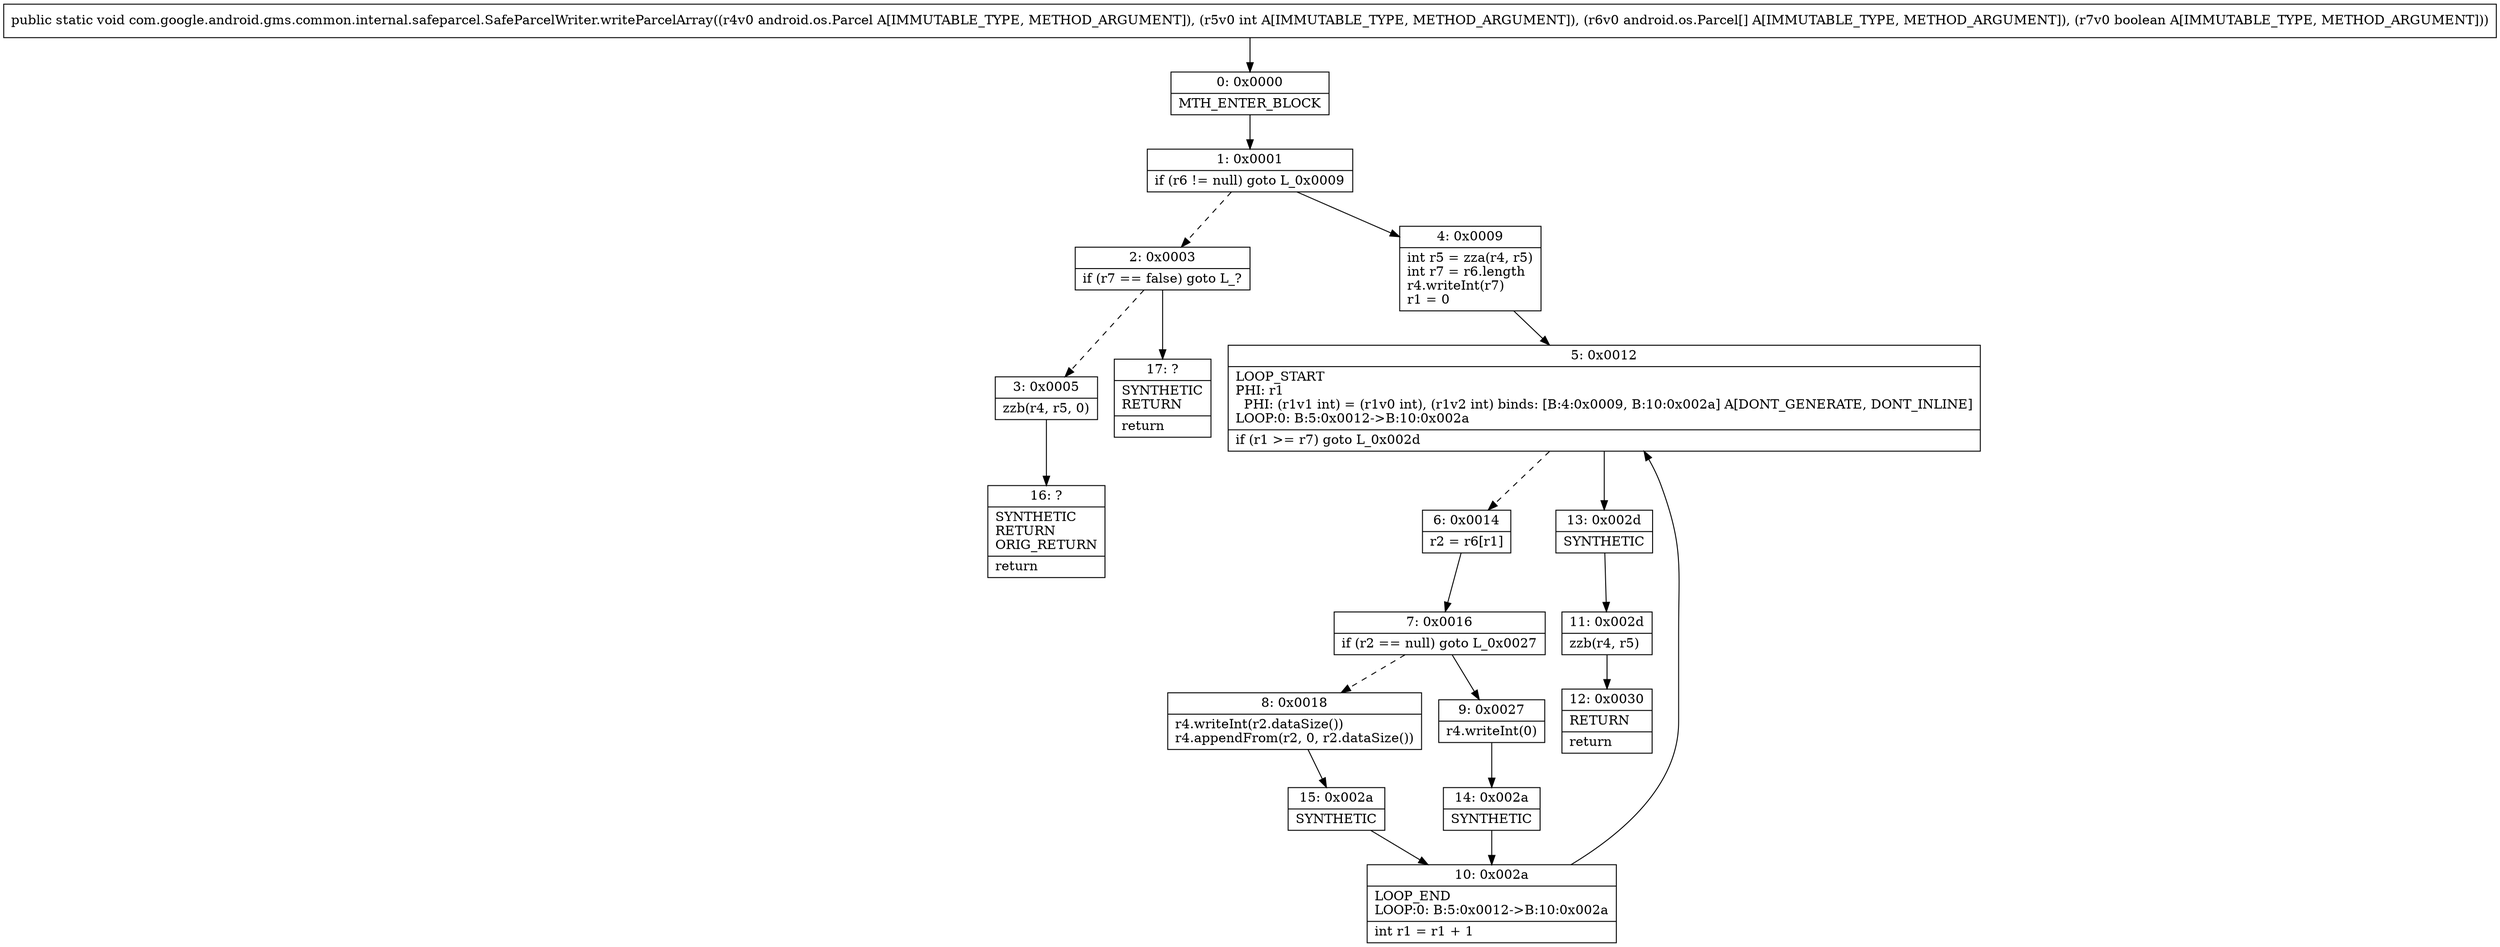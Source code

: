 digraph "CFG forcom.google.android.gms.common.internal.safeparcel.SafeParcelWriter.writeParcelArray(Landroid\/os\/Parcel;I[Landroid\/os\/Parcel;Z)V" {
Node_0 [shape=record,label="{0\:\ 0x0000|MTH_ENTER_BLOCK\l}"];
Node_1 [shape=record,label="{1\:\ 0x0001|if (r6 != null) goto L_0x0009\l}"];
Node_2 [shape=record,label="{2\:\ 0x0003|if (r7 == false) goto L_?\l}"];
Node_3 [shape=record,label="{3\:\ 0x0005|zzb(r4, r5, 0)\l}"];
Node_4 [shape=record,label="{4\:\ 0x0009|int r5 = zza(r4, r5)\lint r7 = r6.length\lr4.writeInt(r7)\lr1 = 0\l}"];
Node_5 [shape=record,label="{5\:\ 0x0012|LOOP_START\lPHI: r1 \l  PHI: (r1v1 int) = (r1v0 int), (r1v2 int) binds: [B:4:0x0009, B:10:0x002a] A[DONT_GENERATE, DONT_INLINE]\lLOOP:0: B:5:0x0012\-\>B:10:0x002a\l|if (r1 \>= r7) goto L_0x002d\l}"];
Node_6 [shape=record,label="{6\:\ 0x0014|r2 = r6[r1]\l}"];
Node_7 [shape=record,label="{7\:\ 0x0016|if (r2 == null) goto L_0x0027\l}"];
Node_8 [shape=record,label="{8\:\ 0x0018|r4.writeInt(r2.dataSize())\lr4.appendFrom(r2, 0, r2.dataSize())\l}"];
Node_9 [shape=record,label="{9\:\ 0x0027|r4.writeInt(0)\l}"];
Node_10 [shape=record,label="{10\:\ 0x002a|LOOP_END\lLOOP:0: B:5:0x0012\-\>B:10:0x002a\l|int r1 = r1 + 1\l}"];
Node_11 [shape=record,label="{11\:\ 0x002d|zzb(r4, r5)\l}"];
Node_12 [shape=record,label="{12\:\ 0x0030|RETURN\l|return\l}"];
Node_13 [shape=record,label="{13\:\ 0x002d|SYNTHETIC\l}"];
Node_14 [shape=record,label="{14\:\ 0x002a|SYNTHETIC\l}"];
Node_15 [shape=record,label="{15\:\ 0x002a|SYNTHETIC\l}"];
Node_16 [shape=record,label="{16\:\ ?|SYNTHETIC\lRETURN\lORIG_RETURN\l|return\l}"];
Node_17 [shape=record,label="{17\:\ ?|SYNTHETIC\lRETURN\l|return\l}"];
MethodNode[shape=record,label="{public static void com.google.android.gms.common.internal.safeparcel.SafeParcelWriter.writeParcelArray((r4v0 android.os.Parcel A[IMMUTABLE_TYPE, METHOD_ARGUMENT]), (r5v0 int A[IMMUTABLE_TYPE, METHOD_ARGUMENT]), (r6v0 android.os.Parcel[] A[IMMUTABLE_TYPE, METHOD_ARGUMENT]), (r7v0 boolean A[IMMUTABLE_TYPE, METHOD_ARGUMENT])) }"];
MethodNode -> Node_0;
Node_0 -> Node_1;
Node_1 -> Node_2[style=dashed];
Node_1 -> Node_4;
Node_2 -> Node_3[style=dashed];
Node_2 -> Node_17;
Node_3 -> Node_16;
Node_4 -> Node_5;
Node_5 -> Node_6[style=dashed];
Node_5 -> Node_13;
Node_6 -> Node_7;
Node_7 -> Node_8[style=dashed];
Node_7 -> Node_9;
Node_8 -> Node_15;
Node_9 -> Node_14;
Node_10 -> Node_5;
Node_11 -> Node_12;
Node_13 -> Node_11;
Node_14 -> Node_10;
Node_15 -> Node_10;
}

